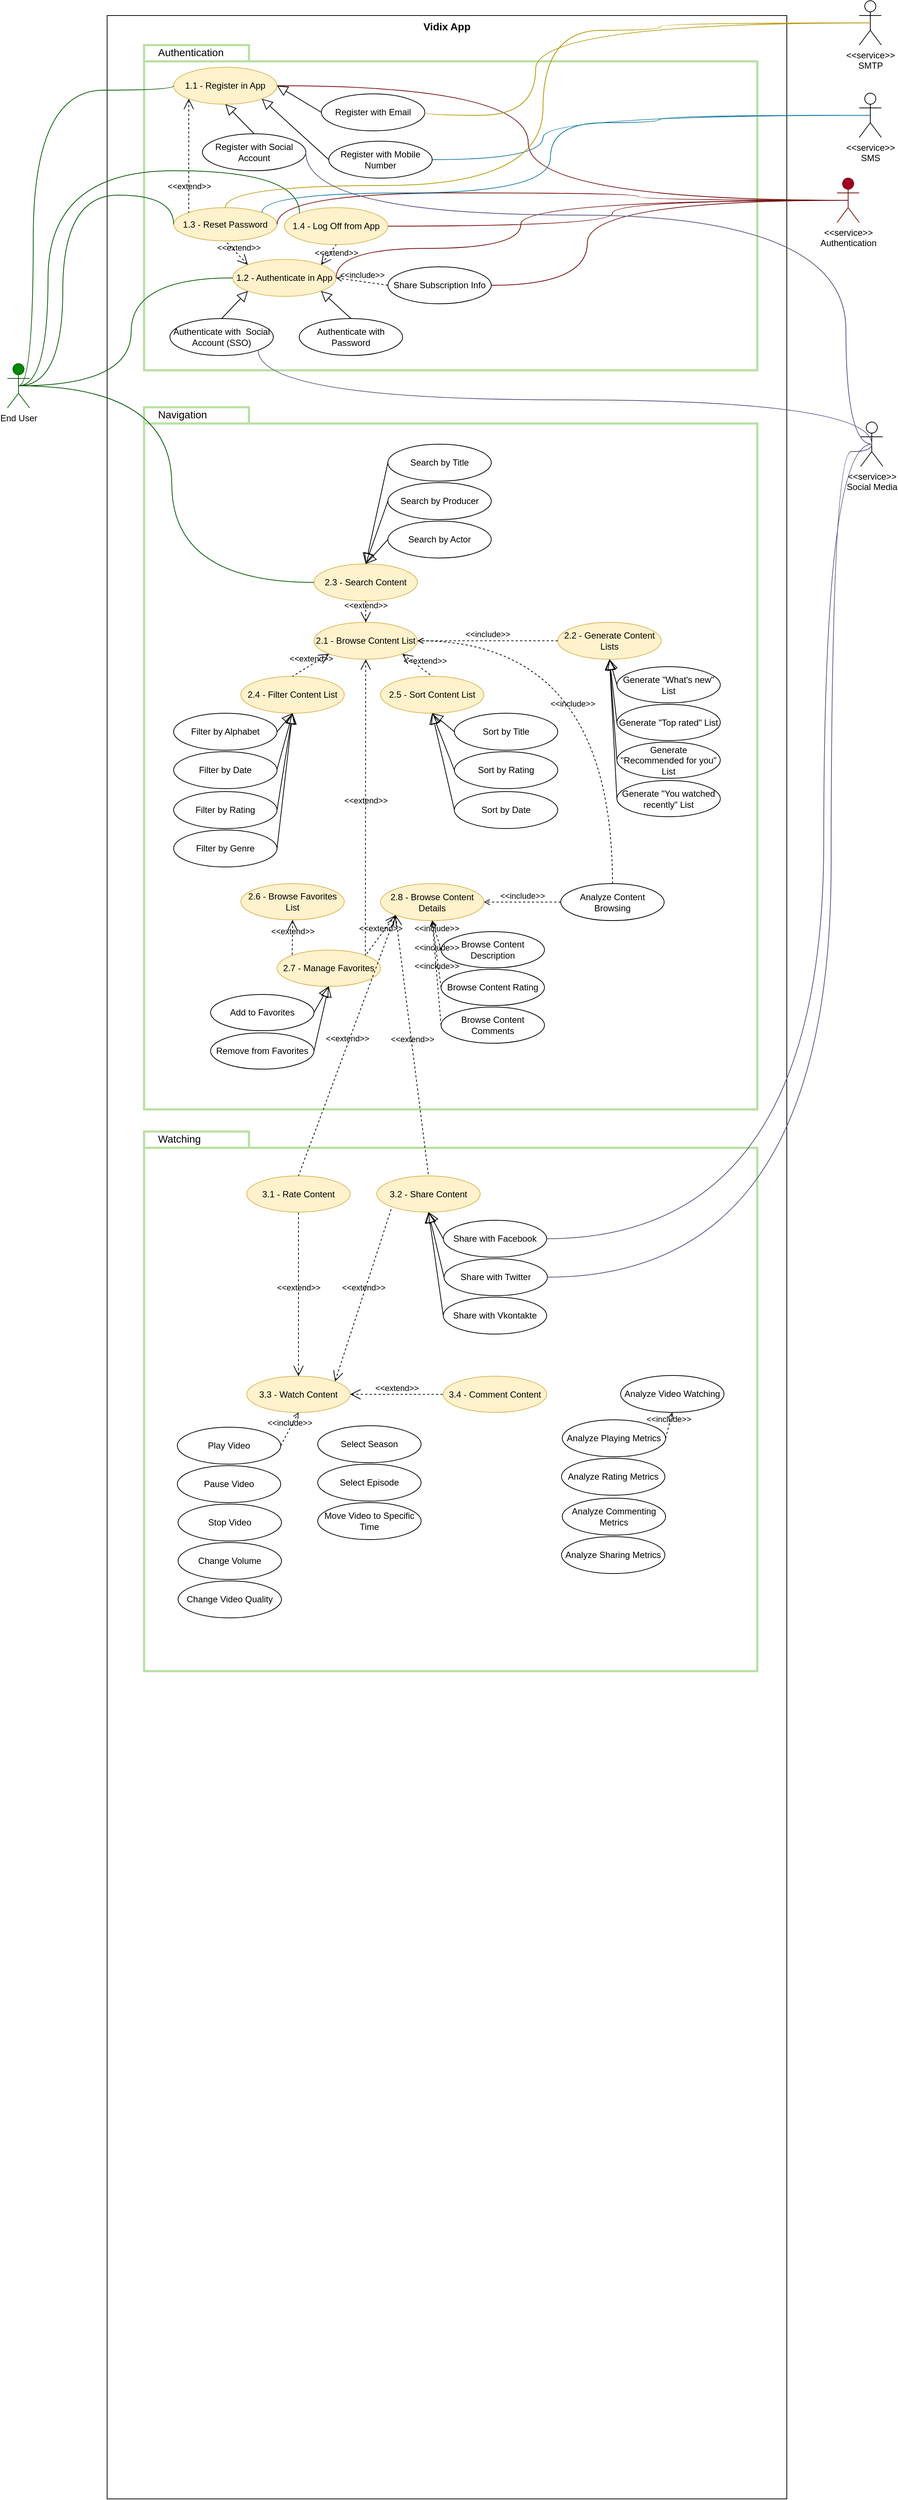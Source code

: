 <mxfile version="12.9.0" type="github">
  <diagram id="hWwkiKWxggNQL9p0ts0W" name="Page-1">
    <mxGraphModel dx="1930" dy="1007" grid="1" gridSize="10" guides="1" tooltips="1" connect="1" arrows="1" fold="1" page="1" pageScale="1" pageWidth="827" pageHeight="1169" math="0" shadow="0">
      <root>
        <mxCell id="0" />
        <mxCell id="1" parent="0" />
        <mxCell id="y-TyGeWh9Q0BCXoDB0KB-29" value="Vidix App" style="shape=rect;html=1;verticalAlign=top;fontStyle=1;whiteSpace=wrap;align=center;fontSize=14;" parent="1" vertex="1">
          <mxGeometry x="160" y="40" width="920" height="3360" as="geometry" />
        </mxCell>
        <mxCell id="y-TyGeWh9Q0BCXoDB0KB-88" value="" style="group" parent="1" vertex="1" connectable="0">
          <mxGeometry x="210" y="80" width="830" height="440" as="geometry" />
        </mxCell>
        <mxCell id="y-TyGeWh9Q0BCXoDB0KB-30" value="" style="shape=folder;fontStyle=1;spacingTop=10;tabWidth=142;tabHeight=22;tabPosition=left;html=1;verticalAlign=top;align=left;strokeColor=#B9E0A5;strokeWidth=3;" parent="y-TyGeWh9Q0BCXoDB0KB-88" vertex="1">
          <mxGeometry width="830" height="440" as="geometry" />
        </mxCell>
        <mxCell id="y-TyGeWh9Q0BCXoDB0KB-86" value="Authentication" style="text;html=1;strokeColor=none;fillColor=none;align=left;verticalAlign=middle;whiteSpace=wrap;rounded=0;fontSize=14;" parent="y-TyGeWh9Q0BCXoDB0KB-88" vertex="1">
          <mxGeometry x="16.6" width="215.8" height="20" as="geometry" />
        </mxCell>
        <mxCell id="y-TyGeWh9Q0BCXoDB0KB-14" value="Authenticate with Password" style="ellipse;whiteSpace=wrap;html=1;" parent="y-TyGeWh9Q0BCXoDB0KB-88" vertex="1">
          <mxGeometry x="210" y="370" width="140" height="50" as="geometry" />
        </mxCell>
        <mxCell id="y-TyGeWh9Q0BCXoDB0KB-1" value="&lt;font color=&quot;#000000&quot;&gt;End User&lt;/font&gt;" style="shape=umlActor;html=1;verticalLabelPosition=bottom;verticalAlign=top;align=center;strokeColor=#005700;fillColor=#008a00;fontColor=#ffffff;" parent="1" vertex="1">
          <mxGeometry x="25" y="511" width="30" height="60" as="geometry" />
        </mxCell>
        <mxCell id="y-TyGeWh9Q0BCXoDB0KB-6" value="1.2 - Authenticate in App" style="ellipse;whiteSpace=wrap;html=1;fillColor=#fff2cc;strokeColor=#d6b656;" parent="1" vertex="1">
          <mxGeometry x="330" y="370" width="140" height="50" as="geometry" />
        </mxCell>
        <mxCell id="y-TyGeWh9Q0BCXoDB0KB-11" value="1.1 - Register in App" style="ellipse;whiteSpace=wrap;html=1;fillColor=#fff2cc;strokeColor=#d6b656;" parent="1" vertex="1">
          <mxGeometry x="250" y="110" width="140" height="50" as="geometry" />
        </mxCell>
        <mxCell id="y-TyGeWh9Q0BCXoDB0KB-12" value="1.3 - Reset Password" style="ellipse;whiteSpace=wrap;html=1;fillColor=#fff2cc;strokeColor=#d6b656;" parent="1" vertex="1">
          <mxGeometry x="250" y="300" width="140" height="45" as="geometry" />
        </mxCell>
        <mxCell id="y-TyGeWh9Q0BCXoDB0KB-13" value="&amp;lt;&amp;lt;extend&amp;gt;&amp;gt;" style="edgeStyle=none;html=1;startArrow=open;endArrow=none;startSize=12;verticalAlign=bottom;dashed=1;labelBackgroundColor=none;exitX=0;exitY=0;exitDx=0;exitDy=0;entryX=0.5;entryY=1;entryDx=0;entryDy=0;" parent="1" source="y-TyGeWh9Q0BCXoDB0KB-6" target="y-TyGeWh9Q0BCXoDB0KB-12" edge="1">
          <mxGeometry x="-0.153" y="-1" width="160" relative="1" as="geometry">
            <mxPoint x="415" y="216" as="sourcePoint" />
            <mxPoint x="575" y="216" as="targetPoint" />
            <mxPoint as="offset" />
          </mxGeometry>
        </mxCell>
        <mxCell id="y-TyGeWh9Q0BCXoDB0KB-15" value="Authenticate with&amp;nbsp; Social Account (SSO)" style="ellipse;whiteSpace=wrap;html=1;" parent="1" vertex="1">
          <mxGeometry x="245" y="450" width="140" height="50" as="geometry" />
        </mxCell>
        <mxCell id="y-TyGeWh9Q0BCXoDB0KB-17" value="" style="edgeStyle=none;html=1;endArrow=block;endFill=0;endSize=12;verticalAlign=bottom;exitX=0.5;exitY=0;exitDx=0;exitDy=0;entryX=1;entryY=1;entryDx=0;entryDy=0;" parent="1" source="y-TyGeWh9Q0BCXoDB0KB-14" target="y-TyGeWh9Q0BCXoDB0KB-6" edge="1">
          <mxGeometry width="160" relative="1" as="geometry">
            <mxPoint x="345" y="356" as="sourcePoint" />
            <mxPoint x="505" y="356" as="targetPoint" />
          </mxGeometry>
        </mxCell>
        <mxCell id="y-TyGeWh9Q0BCXoDB0KB-18" value="" style="edgeStyle=none;html=1;endArrow=block;endFill=0;endSize=12;verticalAlign=bottom;entryX=0;entryY=1;entryDx=0;entryDy=0;exitX=0.5;exitY=0;exitDx=0;exitDy=0;" parent="1" source="y-TyGeWh9Q0BCXoDB0KB-15" target="y-TyGeWh9Q0BCXoDB0KB-6" edge="1">
          <mxGeometry width="160" relative="1" as="geometry">
            <mxPoint x="105" y="466" as="sourcePoint" />
            <mxPoint x="265" y="466" as="targetPoint" />
          </mxGeometry>
        </mxCell>
        <mxCell id="y-TyGeWh9Q0BCXoDB0KB-19" value="" style="edgeStyle=orthogonalEdgeStyle;html=1;endArrow=none;verticalAlign=bottom;exitX=0.5;exitY=0.5;exitDx=0;exitDy=0;exitPerimeter=0;entryX=0;entryY=0.5;entryDx=0;entryDy=0;curved=1;fillColor=#008a00;strokeColor=#005700;" parent="1" source="y-TyGeWh9Q0BCXoDB0KB-1" target="y-TyGeWh9Q0BCXoDB0KB-11" edge="1">
          <mxGeometry width="160" relative="1" as="geometry">
            <mxPoint x="95" y="176" as="sourcePoint" />
            <mxPoint x="255" y="176" as="targetPoint" />
            <Array as="points">
              <mxPoint x="60" y="541" />
              <mxPoint x="60" y="141" />
            </Array>
          </mxGeometry>
        </mxCell>
        <mxCell id="y-TyGeWh9Q0BCXoDB0KB-20" value="" style="edgeStyle=orthogonalEdgeStyle;html=1;endArrow=none;verticalAlign=bottom;exitX=0.5;exitY=0.5;exitDx=0;exitDy=0;exitPerimeter=0;entryX=0;entryY=0.5;entryDx=0;entryDy=0;curved=1;fillColor=#008a00;strokeColor=#005700;" parent="1" source="y-TyGeWh9Q0BCXoDB0KB-1" target="y-TyGeWh9Q0BCXoDB0KB-12" edge="1">
          <mxGeometry width="160" relative="1" as="geometry">
            <mxPoint x="155" y="316" as="sourcePoint" />
            <mxPoint x="270" y="211" as="targetPoint" />
            <Array as="points">
              <mxPoint x="100" y="541" />
              <mxPoint x="100" y="283" />
            </Array>
          </mxGeometry>
        </mxCell>
        <mxCell id="y-TyGeWh9Q0BCXoDB0KB-21" value="" style="edgeStyle=orthogonalEdgeStyle;html=1;endArrow=none;verticalAlign=bottom;entryX=0;entryY=0.5;entryDx=0;entryDy=0;exitX=0.5;exitY=0.5;exitDx=0;exitDy=0;exitPerimeter=0;curved=1;fillColor=#008a00;strokeColor=#005700;" parent="1" source="y-TyGeWh9Q0BCXoDB0KB-1" target="y-TyGeWh9Q0BCXoDB0KB-6" edge="1">
          <mxGeometry width="160" relative="1" as="geometry">
            <mxPoint x="35" y="156" as="sourcePoint" />
            <mxPoint x="195" y="156" as="targetPoint" />
          </mxGeometry>
        </mxCell>
        <mxCell id="y-TyGeWh9Q0BCXoDB0KB-26" value="1.4 - Log Off from App" style="ellipse;whiteSpace=wrap;html=1;fillColor=#fff2cc;strokeColor=#d6b656;" parent="1" vertex="1">
          <mxGeometry x="400" y="300" width="140" height="50" as="geometry" />
        </mxCell>
        <mxCell id="y-TyGeWh9Q0BCXoDB0KB-31" value="&lt;font color=&quot;#000000&quot;&gt;&amp;lt;&amp;lt;service&amp;gt;&amp;gt;&lt;br&gt;Authentication&lt;/font&gt;" style="shape=umlActor;html=1;verticalLabelPosition=bottom;verticalAlign=top;align=center;fillColor=#a20025;strokeColor=#6F0000;fontColor=#ffffff;" parent="1" vertex="1">
          <mxGeometry x="1148" y="260" width="30" height="60" as="geometry" />
        </mxCell>
        <mxCell id="y-TyGeWh9Q0BCXoDB0KB-32" value="" style="edgeStyle=orthogonalEdgeStyle;html=1;endArrow=none;verticalAlign=bottom;entryX=0.5;entryY=0.5;entryDx=0;entryDy=0;entryPerimeter=0;exitX=1;exitY=0.5;exitDx=0;exitDy=0;curved=1;fillColor=#a20025;strokeColor=#6F0000;" parent="1" source="y-TyGeWh9Q0BCXoDB0KB-11" target="y-TyGeWh9Q0BCXoDB0KB-31" edge="1">
          <mxGeometry width="160" relative="1" as="geometry">
            <mxPoint x="580" y="150" as="sourcePoint" />
            <mxPoint x="740" y="150" as="targetPoint" />
            <Array as="points">
              <mxPoint x="730" y="135" />
              <mxPoint x="730" y="290" />
            </Array>
          </mxGeometry>
        </mxCell>
        <mxCell id="y-TyGeWh9Q0BCXoDB0KB-33" value="" style="edgeStyle=orthogonalEdgeStyle;html=1;endArrow=none;verticalAlign=bottom;entryX=0.5;entryY=0.5;entryDx=0;entryDy=0;entryPerimeter=0;exitX=1;exitY=0.5;exitDx=0;exitDy=0;curved=1;fillColor=#a20025;strokeColor=#6F0000;" parent="1" source="y-TyGeWh9Q0BCXoDB0KB-12" target="y-TyGeWh9Q0BCXoDB0KB-31" edge="1">
          <mxGeometry width="160" relative="1" as="geometry">
            <mxPoint x="630" y="150" as="sourcePoint" />
            <mxPoint x="790" y="150" as="targetPoint" />
            <Array as="points">
              <mxPoint x="390" y="280" />
              <mxPoint x="879" y="280" />
            </Array>
          </mxGeometry>
        </mxCell>
        <mxCell id="y-TyGeWh9Q0BCXoDB0KB-35" value="" style="edgeStyle=orthogonalEdgeStyle;html=1;endArrow=none;verticalAlign=bottom;entryX=0.5;entryY=0.5;entryDx=0;entryDy=0;entryPerimeter=0;exitX=1;exitY=0.5;exitDx=0;exitDy=0;curved=1;fillColor=#a20025;strokeColor=#6F0000;" parent="1" source="y-TyGeWh9Q0BCXoDB0KB-6" target="y-TyGeWh9Q0BCXoDB0KB-31" edge="1">
          <mxGeometry width="160" relative="1" as="geometry">
            <mxPoint x="640" y="420" as="sourcePoint" />
            <mxPoint x="800" y="420" as="targetPoint" />
            <Array as="points">
              <mxPoint x="720" y="355" />
              <mxPoint x="720" y="290" />
            </Array>
          </mxGeometry>
        </mxCell>
        <mxCell id="y-TyGeWh9Q0BCXoDB0KB-56" value="&amp;lt;&amp;lt;extend&amp;gt;&amp;gt;" style="edgeStyle=none;html=1;startArrow=open;endArrow=none;startSize=12;verticalAlign=bottom;dashed=1;labelBackgroundColor=none;fontSize=11;entryX=0.5;entryY=1;entryDx=0;entryDy=0;exitX=1;exitY=0;exitDx=0;exitDy=0;" parent="1" source="y-TyGeWh9Q0BCXoDB0KB-6" target="y-TyGeWh9Q0BCXoDB0KB-26" edge="1">
          <mxGeometry x="0.061" y="-12" width="160" relative="1" as="geometry">
            <mxPoint x="710" y="434.41" as="sourcePoint" />
            <mxPoint x="870" y="434.41" as="targetPoint" />
            <mxPoint as="offset" />
          </mxGeometry>
        </mxCell>
        <mxCell id="y-TyGeWh9Q0BCXoDB0KB-57" value="Register with Email" style="ellipse;whiteSpace=wrap;html=1;" parent="1" vertex="1">
          <mxGeometry x="450" y="146" width="140" height="50" as="geometry" />
        </mxCell>
        <mxCell id="y-TyGeWh9Q0BCXoDB0KB-58" value="Register with Mobile Number" style="ellipse;whiteSpace=wrap;html=1;" parent="1" vertex="1">
          <mxGeometry x="460" y="210" width="140" height="50" as="geometry" />
        </mxCell>
        <mxCell id="y-TyGeWh9Q0BCXoDB0KB-59" value="&amp;lt;&amp;lt;extend&amp;gt;&amp;gt;" style="edgeStyle=none;html=1;startArrow=open;endArrow=none;startSize=12;verticalAlign=bottom;dashed=1;labelBackgroundColor=none;fontSize=11;entryX=0;entryY=0;entryDx=0;entryDy=0;exitX=0;exitY=1;exitDx=0;exitDy=0;" parent="1" source="y-TyGeWh9Q0BCXoDB0KB-11" target="y-TyGeWh9Q0BCXoDB0KB-12" edge="1">
          <mxGeometry x="0.655" width="160" relative="1" as="geometry">
            <mxPoint x="490" y="250" as="sourcePoint" />
            <mxPoint x="650" y="250" as="targetPoint" />
            <mxPoint as="offset" />
          </mxGeometry>
        </mxCell>
        <mxCell id="y-TyGeWh9Q0BCXoDB0KB-61" value="" style="edgeStyle=none;html=1;endArrow=block;endFill=0;endSize=12;verticalAlign=bottom;fontSize=11;entryX=1;entryY=0.5;entryDx=0;entryDy=0;exitX=0;exitY=0.5;exitDx=0;exitDy=0;" parent="1" source="y-TyGeWh9Q0BCXoDB0KB-57" target="y-TyGeWh9Q0BCXoDB0KB-11" edge="1">
          <mxGeometry width="160" relative="1" as="geometry">
            <mxPoint x="660" y="-20" as="sourcePoint" />
            <mxPoint x="408.581" y="207.352" as="targetPoint" />
          </mxGeometry>
        </mxCell>
        <mxCell id="y-TyGeWh9Q0BCXoDB0KB-62" value="" style="edgeStyle=none;html=1;endArrow=block;endFill=0;endSize=12;verticalAlign=bottom;fontSize=11;exitX=0;exitY=0.5;exitDx=0;exitDy=0;entryX=1;entryY=1;entryDx=0;entryDy=0;" parent="1" source="y-TyGeWh9Q0BCXoDB0KB-58" target="y-TyGeWh9Q0BCXoDB0KB-11" edge="1">
          <mxGeometry width="160" relative="1" as="geometry">
            <mxPoint x="760" y="90" as="sourcePoint" />
            <mxPoint x="370" y="150" as="targetPoint" />
          </mxGeometry>
        </mxCell>
        <mxCell id="y-TyGeWh9Q0BCXoDB0KB-63" value="Register with Social Account" style="ellipse;whiteSpace=wrap;html=1;" parent="1" vertex="1">
          <mxGeometry x="289" y="200" width="140" height="50" as="geometry" />
        </mxCell>
        <mxCell id="y-TyGeWh9Q0BCXoDB0KB-64" value="&amp;lt;&amp;lt;service&amp;gt;&amp;gt;&lt;br&gt;SMTP" style="shape=umlActor;html=1;verticalLabelPosition=bottom;verticalAlign=top;align=center;" parent="1" vertex="1">
          <mxGeometry x="1178" y="20" width="30" height="60" as="geometry" />
        </mxCell>
        <mxCell id="y-TyGeWh9Q0BCXoDB0KB-65" value="&amp;lt;&amp;lt;service&amp;gt;&amp;gt;&lt;br&gt;SMS" style="shape=umlActor;html=1;verticalLabelPosition=bottom;verticalAlign=top;align=center;" parent="1" vertex="1">
          <mxGeometry x="1178" y="145" width="30" height="60" as="geometry" />
        </mxCell>
        <mxCell id="y-TyGeWh9Q0BCXoDB0KB-70" value="" style="edgeStyle=none;html=1;endArrow=block;endFill=0;endSize=12;verticalAlign=bottom;fontSize=11;exitX=0.5;exitY=0;exitDx=0;exitDy=0;entryX=0.5;entryY=1;entryDx=0;entryDy=0;" parent="1" source="y-TyGeWh9Q0BCXoDB0KB-63" target="y-TyGeWh9Q0BCXoDB0KB-11" edge="1">
          <mxGeometry width="160" relative="1" as="geometry">
            <mxPoint x="250" y="-20" as="sourcePoint" />
            <mxPoint x="410" y="-20" as="targetPoint" />
          </mxGeometry>
        </mxCell>
        <mxCell id="y-TyGeWh9Q0BCXoDB0KB-71" value="" style="edgeStyle=orthogonalEdgeStyle;html=1;endArrow=none;verticalAlign=bottom;fontSize=11;entryX=0.5;entryY=0.5;entryDx=0;entryDy=0;entryPerimeter=0;exitX=1;exitY=0.5;exitDx=0;exitDy=0;curved=1;fillColor=#e3c800;strokeColor=#B09500;" parent="1" source="y-TyGeWh9Q0BCXoDB0KB-57" target="y-TyGeWh9Q0BCXoDB0KB-64" edge="1">
          <mxGeometry width="160" relative="1" as="geometry">
            <mxPoint x="490" y="250" as="sourcePoint" />
            <mxPoint x="650" y="250" as="targetPoint" />
            <Array as="points">
              <mxPoint x="740" y="175" />
              <mxPoint x="740" y="50" />
            </Array>
          </mxGeometry>
        </mxCell>
        <mxCell id="y-TyGeWh9Q0BCXoDB0KB-72" value="" style="edgeStyle=orthogonalEdgeStyle;html=1;endArrow=none;verticalAlign=bottom;fontSize=11;entryX=0.5;entryY=0.5;entryDx=0;entryDy=0;entryPerimeter=0;exitX=1;exitY=0.5;exitDx=0;exitDy=0;curved=1;fillColor=#b1ddf0;strokeColor=#10739e;" parent="1" source="y-TyGeWh9Q0BCXoDB0KB-58" target="y-TyGeWh9Q0BCXoDB0KB-65" edge="1">
          <mxGeometry width="160" relative="1" as="geometry">
            <mxPoint x="590" y="-60" as="sourcePoint" />
            <mxPoint x="750" y="-60" as="targetPoint" />
            <Array as="points">
              <mxPoint x="750" y="235" />
              <mxPoint x="750" y="175" />
            </Array>
          </mxGeometry>
        </mxCell>
        <mxCell id="y-TyGeWh9Q0BCXoDB0KB-73" value="Share Subscription Info" style="ellipse;whiteSpace=wrap;html=1;" parent="1" vertex="1">
          <mxGeometry x="540" y="380" width="140" height="50" as="geometry" />
        </mxCell>
        <mxCell id="y-TyGeWh9Q0BCXoDB0KB-74" value="" style="edgeStyle=orthogonalEdgeStyle;html=1;endArrow=none;verticalAlign=bottom;fontSize=11;entryX=0.5;entryY=0.5;entryDx=0;entryDy=0;entryPerimeter=0;exitX=1;exitY=0.5;exitDx=0;exitDy=0;curved=1;fillColor=#a20025;strokeColor=#6F0000;" parent="1" source="y-TyGeWh9Q0BCXoDB0KB-73" target="y-TyGeWh9Q0BCXoDB0KB-31" edge="1">
          <mxGeometry width="160" relative="1" as="geometry">
            <mxPoint x="780" y="410" as="sourcePoint" />
            <mxPoint x="940" y="410" as="targetPoint" />
            <Array as="points">
              <mxPoint x="810" y="405" />
              <mxPoint x="810" y="290" />
            </Array>
          </mxGeometry>
        </mxCell>
        <mxCell id="y-TyGeWh9Q0BCXoDB0KB-75" value="&amp;lt;&amp;lt;include&amp;gt;&amp;gt;" style="edgeStyle=none;html=1;endArrow=open;verticalAlign=bottom;dashed=1;labelBackgroundColor=none;fontSize=11;exitX=0;exitY=0.5;exitDx=0;exitDy=0;entryX=1;entryY=0.5;entryDx=0;entryDy=0;" parent="1" source="y-TyGeWh9Q0BCXoDB0KB-73" target="y-TyGeWh9Q0BCXoDB0KB-6" edge="1">
          <mxGeometry width="160" relative="1" as="geometry">
            <mxPoint x="870" y="470" as="sourcePoint" />
            <mxPoint x="1030" y="470" as="targetPoint" />
          </mxGeometry>
        </mxCell>
        <mxCell id="y-TyGeWh9Q0BCXoDB0KB-76" value="" style="edgeStyle=orthogonalEdgeStyle;html=1;endArrow=none;verticalAlign=bottom;fontSize=11;entryX=0.5;entryY=0.5;entryDx=0;entryDy=0;entryPerimeter=0;exitX=1;exitY=0.5;exitDx=0;exitDy=0;curved=1;fillColor=#a20025;strokeColor=#6F0000;" parent="1" source="y-TyGeWh9Q0BCXoDB0KB-26" target="y-TyGeWh9Q0BCXoDB0KB-31" edge="1">
          <mxGeometry width="160" relative="1" as="geometry">
            <mxPoint x="840" y="460" as="sourcePoint" />
            <mxPoint x="1000" y="460" as="targetPoint" />
          </mxGeometry>
        </mxCell>
        <mxCell id="y-TyGeWh9Q0BCXoDB0KB-77" value="" style="edgeStyle=orthogonalEdgeStyle;html=1;endArrow=none;verticalAlign=bottom;fontSize=11;entryX=0;entryY=0;entryDx=0;entryDy=0;exitX=0.5;exitY=0.5;exitDx=0;exitDy=0;exitPerimeter=0;curved=1;fillColor=#008a00;strokeColor=#005700;" parent="1" source="y-TyGeWh9Q0BCXoDB0KB-1" target="y-TyGeWh9Q0BCXoDB0KB-26" edge="1">
          <mxGeometry width="160" relative="1" as="geometry">
            <mxPoint y="-60" as="sourcePoint" />
            <mxPoint x="160" y="-60" as="targetPoint" />
            <Array as="points">
              <mxPoint x="80" y="541" />
              <mxPoint x="80" y="250" />
              <mxPoint x="420" y="250" />
            </Array>
          </mxGeometry>
        </mxCell>
        <mxCell id="y-TyGeWh9Q0BCXoDB0KB-78" value="" style="edgeStyle=orthogonalEdgeStyle;html=1;endArrow=none;verticalAlign=bottom;fontSize=11;entryX=0.5;entryY=0.5;entryDx=0;entryDy=0;entryPerimeter=0;exitX=0.5;exitY=0;exitDx=0;exitDy=0;curved=1;fillColor=#e3c800;strokeColor=#B09500;" parent="1" source="y-TyGeWh9Q0BCXoDB0KB-12" target="y-TyGeWh9Q0BCXoDB0KB-64" edge="1">
          <mxGeometry width="160" relative="1" as="geometry">
            <mxPoint x="600" y="185" as="sourcePoint" />
            <mxPoint x="919" y="60" as="targetPoint" />
            <Array as="points">
              <mxPoint x="320" y="270" />
              <mxPoint x="750" y="270" />
              <mxPoint x="750" y="60" />
              <mxPoint x="909" y="60" />
            </Array>
          </mxGeometry>
        </mxCell>
        <mxCell id="y-TyGeWh9Q0BCXoDB0KB-79" value="" style="edgeStyle=orthogonalEdgeStyle;html=1;endArrow=none;verticalAlign=bottom;fontSize=11;entryX=0.5;entryY=0.5;entryDx=0;entryDy=0;entryPerimeter=0;exitX=1;exitY=0;exitDx=0;exitDy=0;curved=1;fillColor=#b1ddf0;strokeColor=#10739e;" parent="1" source="y-TyGeWh9Q0BCXoDB0KB-12" target="y-TyGeWh9Q0BCXoDB0KB-65" edge="1">
          <mxGeometry width="160" relative="1" as="geometry">
            <mxPoint x="610" y="245" as="sourcePoint" />
            <mxPoint x="919" y="185" as="targetPoint" />
            <Array as="points">
              <mxPoint x="370" y="280" />
              <mxPoint x="760" y="280" />
              <mxPoint x="760" y="185" />
              <mxPoint x="909" y="185" />
            </Array>
          </mxGeometry>
        </mxCell>
        <mxCell id="y-TyGeWh9Q0BCXoDB0KB-80" value="&amp;lt;&amp;lt;service&amp;gt;&amp;gt;&lt;br&gt;Social Media" style="shape=umlActor;html=1;verticalLabelPosition=bottom;verticalAlign=top;align=center;" parent="1" vertex="1">
          <mxGeometry x="1180" y="590" width="30" height="60" as="geometry" />
        </mxCell>
        <mxCell id="y-TyGeWh9Q0BCXoDB0KB-81" value="" style="edgeStyle=orthogonalEdgeStyle;html=1;endArrow=none;verticalAlign=bottom;fontSize=11;entryX=0.5;entryY=0.5;entryDx=0;entryDy=0;entryPerimeter=0;exitX=1;exitY=0.5;exitDx=0;exitDy=0;curved=1;fillColor=#d0cee2;strokeColor=#56517e;" parent="1" source="y-TyGeWh9Q0BCXoDB0KB-63" target="y-TyGeWh9Q0BCXoDB0KB-80" edge="1">
          <mxGeometry width="160" relative="1" as="geometry">
            <mxPoint x="490" y="240" as="sourcePoint" />
            <mxPoint x="650" y="240" as="targetPoint" />
            <Array as="points">
              <mxPoint x="429" y="310" />
              <mxPoint x="1160" y="310" />
              <mxPoint x="1160" y="620" />
            </Array>
          </mxGeometry>
        </mxCell>
        <mxCell id="y-TyGeWh9Q0BCXoDB0KB-85" value="" style="edgeStyle=orthogonalEdgeStyle;html=1;endArrow=none;verticalAlign=bottom;fontSize=11;entryX=0.5;entryY=0.5;entryDx=0;entryDy=0;entryPerimeter=0;exitX=1;exitY=1;exitDx=0;exitDy=0;curved=1;fillColor=#d0cee2;strokeColor=#56517e;" parent="1" source="y-TyGeWh9Q0BCXoDB0KB-15" target="y-TyGeWh9Q0BCXoDB0KB-80" edge="1">
          <mxGeometry width="160" relative="1" as="geometry">
            <mxPoint x="439.0" y="235" as="sourcePoint" />
            <mxPoint x="1045" y="130" as="targetPoint" />
            <Array as="points">
              <mxPoint x="365" y="560" />
              <mxPoint x="1195" y="560" />
            </Array>
          </mxGeometry>
        </mxCell>
        <mxCell id="y-TyGeWh9Q0BCXoDB0KB-160" value="" style="group" parent="1" vertex="1" connectable="0">
          <mxGeometry x="210" y="570" width="830" height="950" as="geometry" />
        </mxCell>
        <mxCell id="y-TyGeWh9Q0BCXoDB0KB-161" value="" style="shape=folder;fontStyle=1;spacingTop=10;tabWidth=142;tabHeight=22;tabPosition=left;html=1;verticalAlign=top;align=left;strokeColor=#B9E0A5;strokeWidth=3;" parent="y-TyGeWh9Q0BCXoDB0KB-160" vertex="1">
          <mxGeometry width="830" height="950.0" as="geometry" />
        </mxCell>
        <mxCell id="y-TyGeWh9Q0BCXoDB0KB-162" value="Navigation" style="text;html=1;strokeColor=none;fillColor=none;align=left;verticalAlign=middle;whiteSpace=wrap;rounded=0;fontSize=14;" parent="y-TyGeWh9Q0BCXoDB0KB-160" vertex="1">
          <mxGeometry x="16.6" width="123.4" height="20" as="geometry" />
        </mxCell>
        <mxCell id="y-TyGeWh9Q0BCXoDB0KB-9" value="2.7 - Manage Favorites" style="ellipse;whiteSpace=wrap;html=1;fillColor=#fff2cc;strokeColor=#d6b656;" parent="y-TyGeWh9Q0BCXoDB0KB-160" vertex="1">
          <mxGeometry x="180" y="734.55" width="140" height="49" as="geometry" />
        </mxCell>
        <mxCell id="y-TyGeWh9Q0BCXoDB0KB-104" value="Analyze Content Browsing" style="ellipse;whiteSpace=wrap;html=1;fillColor=#ffffff;strokeColor=#000000;" parent="y-TyGeWh9Q0BCXoDB0KB-160" vertex="1">
          <mxGeometry x="564" y="644.55" width="140" height="50" as="geometry" />
        </mxCell>
        <mxCell id="y-TyGeWh9Q0BCXoDB0KB-123" value="2.8 - Browse Content Details" style="ellipse;whiteSpace=wrap;html=1;fillColor=#fff2cc;strokeColor=#d6b656;" parent="y-TyGeWh9Q0BCXoDB0KB-160" vertex="1">
          <mxGeometry x="320" y="644.55" width="140" height="50" as="geometry" />
        </mxCell>
        <mxCell id="y-TyGeWh9Q0BCXoDB0KB-124" value="2.6 - Browse Favorites List" style="ellipse;whiteSpace=wrap;html=1;fillColor=#fff2cc;strokeColor=#d6b656;" parent="y-TyGeWh9Q0BCXoDB0KB-160" vertex="1">
          <mxGeometry x="131" y="644.55" width="140" height="49" as="geometry" />
        </mxCell>
        <mxCell id="y-TyGeWh9Q0BCXoDB0KB-125" value="Add to Favorites" style="ellipse;whiteSpace=wrap;html=1;" parent="y-TyGeWh9Q0BCXoDB0KB-160" vertex="1">
          <mxGeometry x="90" y="794.55" width="140" height="49" as="geometry" />
        </mxCell>
        <mxCell id="y-TyGeWh9Q0BCXoDB0KB-126" value="Remove from Favorites" style="ellipse;whiteSpace=wrap;html=1;" parent="y-TyGeWh9Q0BCXoDB0KB-160" vertex="1">
          <mxGeometry x="90" y="846.55" width="140" height="49" as="geometry" />
        </mxCell>
        <mxCell id="y-TyGeWh9Q0BCXoDB0KB-127" value="Browse Content Description" style="ellipse;whiteSpace=wrap;html=1;" parent="y-TyGeWh9Q0BCXoDB0KB-160" vertex="1">
          <mxGeometry x="402" y="709.55" width="140" height="49" as="geometry" />
        </mxCell>
        <mxCell id="y-TyGeWh9Q0BCXoDB0KB-128" value="Browse Content Rating" style="ellipse;whiteSpace=wrap;html=1;" parent="y-TyGeWh9Q0BCXoDB0KB-160" vertex="1">
          <mxGeometry x="402" y="760.55" width="140" height="49" as="geometry" />
        </mxCell>
        <mxCell id="y-TyGeWh9Q0BCXoDB0KB-129" value="Browse Content Comments" style="ellipse;whiteSpace=wrap;html=1;" parent="y-TyGeWh9Q0BCXoDB0KB-160" vertex="1">
          <mxGeometry x="402" y="811.55" width="140" height="49" as="geometry" />
        </mxCell>
        <mxCell id="y-TyGeWh9Q0BCXoDB0KB-169" value="&amp;lt;&amp;lt;include&amp;gt;&amp;gt;" style="edgeStyle=none;html=1;endArrow=open;verticalAlign=bottom;dashed=1;labelBackgroundColor=none;fontSize=11;entryX=0.5;entryY=1;entryDx=0;entryDy=0;exitX=0;exitY=0.5;exitDx=0;exitDy=0;" parent="y-TyGeWh9Q0BCXoDB0KB-160" source="y-TyGeWh9Q0BCXoDB0KB-127" target="y-TyGeWh9Q0BCXoDB0KB-123" edge="1">
          <mxGeometry width="160" relative="1" as="geometry">
            <mxPoint x="-38" y="660.55" as="sourcePoint" />
            <mxPoint x="122" y="660.55" as="targetPoint" />
          </mxGeometry>
        </mxCell>
        <mxCell id="y-TyGeWh9Q0BCXoDB0KB-170" value="&amp;lt;&amp;lt;include&amp;gt;&amp;gt;" style="edgeStyle=none;html=1;endArrow=open;verticalAlign=bottom;dashed=1;labelBackgroundColor=none;fontSize=11;entryX=0.5;entryY=1;entryDx=0;entryDy=0;exitX=0;exitY=0.5;exitDx=0;exitDy=0;" parent="y-TyGeWh9Q0BCXoDB0KB-160" source="y-TyGeWh9Q0BCXoDB0KB-128" target="y-TyGeWh9Q0BCXoDB0KB-123" edge="1">
          <mxGeometry width="160" relative="1" as="geometry">
            <mxPoint x="-38" y="660.55" as="sourcePoint" />
            <mxPoint x="122" y="660.55" as="targetPoint" />
          </mxGeometry>
        </mxCell>
        <mxCell id="y-TyGeWh9Q0BCXoDB0KB-171" value="&amp;lt;&amp;lt;include&amp;gt;&amp;gt;" style="edgeStyle=none;html=1;endArrow=open;verticalAlign=bottom;dashed=1;labelBackgroundColor=none;fontSize=11;entryX=0.5;entryY=1;entryDx=0;entryDy=0;exitX=0;exitY=0.5;exitDx=0;exitDy=0;" parent="y-TyGeWh9Q0BCXoDB0KB-160" source="y-TyGeWh9Q0BCXoDB0KB-129" target="y-TyGeWh9Q0BCXoDB0KB-123" edge="1">
          <mxGeometry width="160" relative="1" as="geometry">
            <mxPoint x="-38" y="660.55" as="sourcePoint" />
            <mxPoint x="122" y="660.55" as="targetPoint" />
          </mxGeometry>
        </mxCell>
        <mxCell id="y-TyGeWh9Q0BCXoDB0KB-93" value="Search by Actor" style="ellipse;whiteSpace=wrap;html=1;" parent="y-TyGeWh9Q0BCXoDB0KB-160" vertex="1">
          <mxGeometry x="330" y="154" width="140" height="50" as="geometry" />
        </mxCell>
        <mxCell id="y-TyGeWh9Q0BCXoDB0KB-43" value="Search by Producer" style="ellipse;whiteSpace=wrap;html=1;" parent="y-TyGeWh9Q0BCXoDB0KB-160" vertex="1">
          <mxGeometry x="330" y="102" width="140" height="50" as="geometry" />
        </mxCell>
        <mxCell id="y-TyGeWh9Q0BCXoDB0KB-44" value="Filter by Date" style="ellipse;whiteSpace=wrap;html=1;" parent="y-TyGeWh9Q0BCXoDB0KB-160" vertex="1">
          <mxGeometry x="40" y="466" width="140" height="50" as="geometry" />
        </mxCell>
        <mxCell id="y-TyGeWh9Q0BCXoDB0KB-45" value="Search by Title" style="ellipse;whiteSpace=wrap;html=1;" parent="y-TyGeWh9Q0BCXoDB0KB-160" vertex="1">
          <mxGeometry x="330" y="50" width="140" height="50" as="geometry" />
        </mxCell>
        <mxCell id="y-TyGeWh9Q0BCXoDB0KB-7" value="2.3 - Search Content" style="ellipse;whiteSpace=wrap;html=1;fillColor=#fff2cc;strokeColor=#d6b656;" parent="y-TyGeWh9Q0BCXoDB0KB-160" vertex="1">
          <mxGeometry x="230" y="212" width="140" height="50" as="geometry" />
        </mxCell>
        <mxCell id="y-TyGeWh9Q0BCXoDB0KB-94" value="2.5 - Sort Content List" style="ellipse;whiteSpace=wrap;html=1;fillColor=#fff2cc;strokeColor=#d6b656;" parent="y-TyGeWh9Q0BCXoDB0KB-160" vertex="1">
          <mxGeometry x="320" y="364" width="140" height="50" as="geometry" />
        </mxCell>
        <mxCell id="y-TyGeWh9Q0BCXoDB0KB-41" value="Sort by Date" style="ellipse;whiteSpace=wrap;html=1;" parent="y-TyGeWh9Q0BCXoDB0KB-160" vertex="1">
          <mxGeometry x="420" y="520" width="140" height="50" as="geometry" />
        </mxCell>
        <mxCell id="y-TyGeWh9Q0BCXoDB0KB-40" value="Sort by Title" style="ellipse;whiteSpace=wrap;html=1;" parent="y-TyGeWh9Q0BCXoDB0KB-160" vertex="1">
          <mxGeometry x="420" y="414" width="140" height="50" as="geometry" />
        </mxCell>
        <mxCell id="y-TyGeWh9Q0BCXoDB0KB-38" value="Sort by Rating" style="ellipse;whiteSpace=wrap;html=1;" parent="y-TyGeWh9Q0BCXoDB0KB-160" vertex="1">
          <mxGeometry x="420" y="466" width="140" height="50" as="geometry" />
        </mxCell>
        <mxCell id="y-TyGeWh9Q0BCXoDB0KB-133" value="Filter by Alphabet" style="ellipse;whiteSpace=wrap;html=1;" parent="y-TyGeWh9Q0BCXoDB0KB-160" vertex="1">
          <mxGeometry x="40" y="414" width="140" height="50" as="geometry" />
        </mxCell>
        <mxCell id="y-TyGeWh9Q0BCXoDB0KB-140" value="2.1 - Browse Content List" style="ellipse;whiteSpace=wrap;html=1;fillColor=#fff2cc;strokeColor=#d6b656;" parent="y-TyGeWh9Q0BCXoDB0KB-160" vertex="1">
          <mxGeometry x="230" y="291" width="140" height="50" as="geometry" />
        </mxCell>
        <mxCell id="y-TyGeWh9Q0BCXoDB0KB-141" value="2.4 - Filter Content List" style="ellipse;whiteSpace=wrap;html=1;fillColor=#fff2cc;strokeColor=#d6b656;" parent="y-TyGeWh9Q0BCXoDB0KB-160" vertex="1">
          <mxGeometry x="131" y="364" width="140" height="50" as="geometry" />
        </mxCell>
        <mxCell id="y-TyGeWh9Q0BCXoDB0KB-143" value="&amp;lt;&amp;lt;extend&amp;gt;&amp;gt;" style="edgeStyle=none;html=1;startArrow=open;endArrow=none;startSize=12;verticalAlign=bottom;dashed=1;labelBackgroundColor=none;fontSize=11;exitX=0.5;exitY=0;exitDx=0;exitDy=0;entryX=0.5;entryY=1;entryDx=0;entryDy=0;" parent="y-TyGeWh9Q0BCXoDB0KB-160" source="y-TyGeWh9Q0BCXoDB0KB-140" target="y-TyGeWh9Q0BCXoDB0KB-7" edge="1">
          <mxGeometry width="160" relative="1" as="geometry">
            <mxPoint x="290" y="242" as="sourcePoint" />
            <mxPoint x="400" y="262" as="targetPoint" />
          </mxGeometry>
        </mxCell>
        <mxCell id="y-TyGeWh9Q0BCXoDB0KB-145" value="&amp;lt;&amp;lt;extend&amp;gt;&amp;gt;" style="edgeStyle=none;html=1;startArrow=open;endArrow=none;startSize=12;verticalAlign=bottom;dashed=1;labelBackgroundColor=none;fontSize=11;exitX=1;exitY=1;exitDx=0;exitDy=0;entryX=0.5;entryY=0;entryDx=0;entryDy=0;" parent="y-TyGeWh9Q0BCXoDB0KB-160" source="y-TyGeWh9Q0BCXoDB0KB-140" target="y-TyGeWh9Q0BCXoDB0KB-94" edge="1">
          <mxGeometry x="0.399" y="4" width="160" relative="1" as="geometry">
            <mxPoint x="430" y="282" as="sourcePoint" />
            <mxPoint x="590" y="282" as="targetPoint" />
            <mxPoint as="offset" />
          </mxGeometry>
        </mxCell>
        <mxCell id="y-TyGeWh9Q0BCXoDB0KB-146" value="&amp;lt;&amp;lt;extend&amp;gt;&amp;gt;" style="edgeStyle=none;html=1;startArrow=open;endArrow=none;startSize=12;verticalAlign=bottom;dashed=1;labelBackgroundColor=none;fontSize=11;entryX=0.5;entryY=0;entryDx=0;entryDy=0;exitX=0;exitY=1;exitDx=0;exitDy=0;" parent="y-TyGeWh9Q0BCXoDB0KB-160" source="y-TyGeWh9Q0BCXoDB0KB-140" target="y-TyGeWh9Q0BCXoDB0KB-141" edge="1">
          <mxGeometry width="160" relative="1" as="geometry">
            <mxPoint x="290" y="362" as="sourcePoint" />
            <mxPoint x="450" y="362" as="targetPoint" />
          </mxGeometry>
        </mxCell>
        <mxCell id="y-TyGeWh9Q0BCXoDB0KB-147" value="Filter by Rating" style="ellipse;whiteSpace=wrap;html=1;" parent="y-TyGeWh9Q0BCXoDB0KB-160" vertex="1">
          <mxGeometry x="40" y="520" width="140" height="50" as="geometry" />
        </mxCell>
        <mxCell id="y-TyGeWh9Q0BCXoDB0KB-148" value="Filter by Genre" style="ellipse;whiteSpace=wrap;html=1;" parent="y-TyGeWh9Q0BCXoDB0KB-160" vertex="1">
          <mxGeometry x="40" y="572" width="140" height="50" as="geometry" />
        </mxCell>
        <mxCell id="y-TyGeWh9Q0BCXoDB0KB-149" value="" style="edgeStyle=none;html=1;endArrow=block;endFill=0;endSize=12;verticalAlign=bottom;fontSize=11;entryX=0.5;entryY=1;entryDx=0;entryDy=0;exitX=1;exitY=0.5;exitDx=0;exitDy=0;" parent="y-TyGeWh9Q0BCXoDB0KB-160" source="y-TyGeWh9Q0BCXoDB0KB-133" target="y-TyGeWh9Q0BCXoDB0KB-141" edge="1">
          <mxGeometry width="160" relative="1" as="geometry">
            <mxPoint x="190" y="462" as="sourcePoint" />
            <mxPoint x="350" y="462" as="targetPoint" />
          </mxGeometry>
        </mxCell>
        <mxCell id="y-TyGeWh9Q0BCXoDB0KB-150" value="" style="edgeStyle=none;html=1;endArrow=block;endFill=0;endSize=12;verticalAlign=bottom;fontSize=11;entryX=0.5;entryY=1;entryDx=0;entryDy=0;exitX=1;exitY=0.5;exitDx=0;exitDy=0;" parent="y-TyGeWh9Q0BCXoDB0KB-160" source="y-TyGeWh9Q0BCXoDB0KB-148" target="y-TyGeWh9Q0BCXoDB0KB-141" edge="1">
          <mxGeometry width="160" relative="1" as="geometry">
            <mxPoint x="190" y="582" as="sourcePoint" />
            <mxPoint x="350" y="582" as="targetPoint" />
          </mxGeometry>
        </mxCell>
        <mxCell id="y-TyGeWh9Q0BCXoDB0KB-151" value="" style="edgeStyle=none;html=1;endArrow=block;endFill=0;endSize=12;verticalAlign=bottom;fontSize=11;entryX=0.5;entryY=1;entryDx=0;entryDy=0;exitX=1;exitY=0.5;exitDx=0;exitDy=0;" parent="y-TyGeWh9Q0BCXoDB0KB-160" source="y-TyGeWh9Q0BCXoDB0KB-147" target="y-TyGeWh9Q0BCXoDB0KB-141" edge="1">
          <mxGeometry width="160" relative="1" as="geometry">
            <mxPoint x="170" y="570" as="sourcePoint" />
            <mxPoint x="330" y="570" as="targetPoint" />
          </mxGeometry>
        </mxCell>
        <mxCell id="y-TyGeWh9Q0BCXoDB0KB-152" value="" style="edgeStyle=none;html=1;endArrow=block;endFill=0;endSize=12;verticalAlign=bottom;fontSize=11;entryX=0.5;entryY=1;entryDx=0;entryDy=0;" parent="y-TyGeWh9Q0BCXoDB0KB-160" target="y-TyGeWh9Q0BCXoDB0KB-141" edge="1">
          <mxGeometry width="160" relative="1" as="geometry">
            <mxPoint x="180" y="490" as="sourcePoint" />
            <mxPoint x="340" y="490.41" as="targetPoint" />
          </mxGeometry>
        </mxCell>
        <mxCell id="y-TyGeWh9Q0BCXoDB0KB-153" value="" style="edgeStyle=none;html=1;endArrow=block;endFill=0;endSize=12;verticalAlign=bottom;fontSize=11;exitX=0;exitY=0.5;exitDx=0;exitDy=0;entryX=0.5;entryY=0;entryDx=0;entryDy=0;" parent="y-TyGeWh9Q0BCXoDB0KB-160" source="y-TyGeWh9Q0BCXoDB0KB-93" target="y-TyGeWh9Q0BCXoDB0KB-7" edge="1">
          <mxGeometry width="160" relative="1" as="geometry">
            <mxPoint x="290" y="242" as="sourcePoint" />
            <mxPoint x="450" y="242" as="targetPoint" />
          </mxGeometry>
        </mxCell>
        <mxCell id="y-TyGeWh9Q0BCXoDB0KB-154" value="" style="edgeStyle=none;html=1;endArrow=block;endFill=0;endSize=12;verticalAlign=bottom;fontSize=11;exitX=0;exitY=0.5;exitDx=0;exitDy=0;entryX=0.5;entryY=0;entryDx=0;entryDy=0;" parent="y-TyGeWh9Q0BCXoDB0KB-160" source="y-TyGeWh9Q0BCXoDB0KB-43" target="y-TyGeWh9Q0BCXoDB0KB-7" edge="1">
          <mxGeometry width="160" relative="1" as="geometry">
            <mxPoint x="290" y="242" as="sourcePoint" />
            <mxPoint x="450" y="242" as="targetPoint" />
          </mxGeometry>
        </mxCell>
        <mxCell id="y-TyGeWh9Q0BCXoDB0KB-155" value="" style="edgeStyle=none;html=1;endArrow=block;endFill=0;endSize=12;verticalAlign=bottom;fontSize=11;exitX=0;exitY=0.5;exitDx=0;exitDy=0;entryX=0.5;entryY=0;entryDx=0;entryDy=0;" parent="y-TyGeWh9Q0BCXoDB0KB-160" source="y-TyGeWh9Q0BCXoDB0KB-45" target="y-TyGeWh9Q0BCXoDB0KB-7" edge="1">
          <mxGeometry width="160" relative="1" as="geometry">
            <mxPoint x="290" y="242" as="sourcePoint" />
            <mxPoint x="450" y="242" as="targetPoint" />
          </mxGeometry>
        </mxCell>
        <mxCell id="y-TyGeWh9Q0BCXoDB0KB-156" value="" style="edgeStyle=none;html=1;endArrow=block;endFill=0;endSize=12;verticalAlign=bottom;fontSize=11;entryX=0.5;entryY=1;entryDx=0;entryDy=0;exitX=0;exitY=0.5;exitDx=0;exitDy=0;" parent="y-TyGeWh9Q0BCXoDB0KB-160" source="y-TyGeWh9Q0BCXoDB0KB-41" target="y-TyGeWh9Q0BCXoDB0KB-94" edge="1">
          <mxGeometry width="160" relative="1" as="geometry">
            <mxPoint x="220" y="512" as="sourcePoint" />
            <mxPoint x="380" y="512" as="targetPoint" />
          </mxGeometry>
        </mxCell>
        <mxCell id="y-TyGeWh9Q0BCXoDB0KB-157" value="" style="edgeStyle=none;html=1;endArrow=block;endFill=0;endSize=12;verticalAlign=bottom;fontSize=11;entryX=0.5;entryY=1;entryDx=0;entryDy=0;exitX=0;exitY=0.5;exitDx=0;exitDy=0;" parent="y-TyGeWh9Q0BCXoDB0KB-160" source="y-TyGeWh9Q0BCXoDB0KB-38" target="y-TyGeWh9Q0BCXoDB0KB-94" edge="1">
          <mxGeometry width="160" relative="1" as="geometry">
            <mxPoint x="290" y="362" as="sourcePoint" />
            <mxPoint x="450" y="362" as="targetPoint" />
          </mxGeometry>
        </mxCell>
        <mxCell id="y-TyGeWh9Q0BCXoDB0KB-158" value="" style="edgeStyle=none;html=1;endArrow=block;endFill=0;endSize=12;verticalAlign=bottom;fontSize=11;exitX=0;exitY=0.5;exitDx=0;exitDy=0;entryX=0.5;entryY=1;entryDx=0;entryDy=0;" parent="y-TyGeWh9Q0BCXoDB0KB-160" source="y-TyGeWh9Q0BCXoDB0KB-40" target="y-TyGeWh9Q0BCXoDB0KB-94" edge="1">
          <mxGeometry width="160" relative="1" as="geometry">
            <mxPoint x="290" y="362" as="sourcePoint" />
            <mxPoint x="450" y="362" as="targetPoint" />
          </mxGeometry>
        </mxCell>
        <mxCell id="y-TyGeWh9Q0BCXoDB0KB-103" value="2.2 - Generate Content Lists" style="ellipse;whiteSpace=wrap;html=1;fillColor=#fff2cc;strokeColor=#d6b656;" parent="y-TyGeWh9Q0BCXoDB0KB-160" vertex="1">
          <mxGeometry x="560" y="291" width="140" height="50" as="geometry" />
        </mxCell>
        <mxCell id="y-TyGeWh9Q0BCXoDB0KB-130" value="Generate &quot;What&#39;s new&quot; List" style="ellipse;whiteSpace=wrap;html=1;" parent="y-TyGeWh9Q0BCXoDB0KB-160" vertex="1">
          <mxGeometry x="640" y="351" width="140" height="49" as="geometry" />
        </mxCell>
        <mxCell id="y-TyGeWh9Q0BCXoDB0KB-131" value="Generate &quot;Top rated&quot; List" style="ellipse;whiteSpace=wrap;html=1;" parent="y-TyGeWh9Q0BCXoDB0KB-160" vertex="1">
          <mxGeometry x="640" y="402" width="140" height="49" as="geometry" />
        </mxCell>
        <mxCell id="y-TyGeWh9Q0BCXoDB0KB-132" value="Generate &quot;Recommended for you&quot; List" style="ellipse;whiteSpace=wrap;html=1;" parent="y-TyGeWh9Q0BCXoDB0KB-160" vertex="1">
          <mxGeometry x="640" y="453" width="140" height="49" as="geometry" />
        </mxCell>
        <mxCell id="y-TyGeWh9Q0BCXoDB0KB-134" value="Generate &quot;You watched recently&quot; List" style="ellipse;whiteSpace=wrap;html=1;" parent="y-TyGeWh9Q0BCXoDB0KB-160" vertex="1">
          <mxGeometry x="640" y="505" width="140" height="49" as="geometry" />
        </mxCell>
        <mxCell id="y-TyGeWh9Q0BCXoDB0KB-164" value="" style="edgeStyle=none;html=1;endArrow=block;endFill=0;endSize=12;verticalAlign=bottom;fontSize=11;entryX=0.5;entryY=1;entryDx=0;entryDy=0;exitX=0;exitY=0.5;exitDx=0;exitDy=0;" parent="y-TyGeWh9Q0BCXoDB0KB-160" source="y-TyGeWh9Q0BCXoDB0KB-130" target="y-TyGeWh9Q0BCXoDB0KB-103" edge="1">
          <mxGeometry width="160" relative="1" as="geometry">
            <mxPoint x="430" y="367" as="sourcePoint" />
            <mxPoint x="590" y="367" as="targetPoint" />
          </mxGeometry>
        </mxCell>
        <mxCell id="y-TyGeWh9Q0BCXoDB0KB-165" value="" style="edgeStyle=none;html=1;endArrow=block;endFill=0;endSize=12;verticalAlign=bottom;fontSize=11;entryX=0.5;entryY=1;entryDx=0;entryDy=0;exitX=0;exitY=0.5;exitDx=0;exitDy=0;" parent="y-TyGeWh9Q0BCXoDB0KB-160" source="y-TyGeWh9Q0BCXoDB0KB-131" target="y-TyGeWh9Q0BCXoDB0KB-103" edge="1">
          <mxGeometry width="160" relative="1" as="geometry">
            <mxPoint x="470" y="417" as="sourcePoint" />
            <mxPoint x="630" y="417" as="targetPoint" />
          </mxGeometry>
        </mxCell>
        <mxCell id="y-TyGeWh9Q0BCXoDB0KB-166" value="" style="edgeStyle=none;html=1;endArrow=block;endFill=0;endSize=12;verticalAlign=bottom;fontSize=11;exitX=0;exitY=0.5;exitDx=0;exitDy=0;entryX=0.5;entryY=1;entryDx=0;entryDy=0;" parent="y-TyGeWh9Q0BCXoDB0KB-160" source="y-TyGeWh9Q0BCXoDB0KB-132" target="y-TyGeWh9Q0BCXoDB0KB-103" edge="1">
          <mxGeometry width="160" relative="1" as="geometry">
            <mxPoint x="-130" y="237" as="sourcePoint" />
            <mxPoint x="630" y="337" as="targetPoint" />
          </mxGeometry>
        </mxCell>
        <mxCell id="y-TyGeWh9Q0BCXoDB0KB-167" value="" style="edgeStyle=none;html=1;endArrow=block;endFill=0;endSize=12;verticalAlign=bottom;fontSize=11;entryX=0.5;entryY=1;entryDx=0;entryDy=0;exitX=0;exitY=0.5;exitDx=0;exitDy=0;" parent="y-TyGeWh9Q0BCXoDB0KB-160" source="y-TyGeWh9Q0BCXoDB0KB-134" target="y-TyGeWh9Q0BCXoDB0KB-103" edge="1">
          <mxGeometry width="160" relative="1" as="geometry">
            <mxPoint x="-130" y="407" as="sourcePoint" />
            <mxPoint x="30" y="407" as="targetPoint" />
          </mxGeometry>
        </mxCell>
        <mxCell id="y-TyGeWh9Q0BCXoDB0KB-168" value="&amp;lt;&amp;lt;include&amp;gt;&amp;gt;" style="edgeStyle=none;html=1;endArrow=open;verticalAlign=bottom;dashed=1;labelBackgroundColor=none;fontSize=11;exitX=0;exitY=0.5;exitDx=0;exitDy=0;entryX=1;entryY=0.5;entryDx=0;entryDy=0;" parent="y-TyGeWh9Q0BCXoDB0KB-160" source="y-TyGeWh9Q0BCXoDB0KB-103" target="y-TyGeWh9Q0BCXoDB0KB-140" edge="1">
          <mxGeometry width="160" relative="1" as="geometry">
            <mxPoint x="580" y="200" as="sourcePoint" />
            <mxPoint x="740" y="200" as="targetPoint" />
          </mxGeometry>
        </mxCell>
        <mxCell id="y-TyGeWh9Q0BCXoDB0KB-172" value="&amp;lt;&amp;lt;extend&amp;gt;&amp;gt;" style="edgeStyle=none;html=1;startArrow=open;endArrow=none;startSize=12;verticalAlign=bottom;dashed=1;labelBackgroundColor=none;fontSize=11;entryX=0;entryY=0;entryDx=0;entryDy=0;exitX=0.5;exitY=1;exitDx=0;exitDy=0;" parent="y-TyGeWh9Q0BCXoDB0KB-160" source="y-TyGeWh9Q0BCXoDB0KB-124" target="y-TyGeWh9Q0BCXoDB0KB-9" edge="1">
          <mxGeometry width="160" relative="1" as="geometry">
            <mxPoint x="430" y="504.55" as="sourcePoint" />
            <mxPoint x="590" y="504.55" as="targetPoint" />
          </mxGeometry>
        </mxCell>
        <mxCell id="y-TyGeWh9Q0BCXoDB0KB-173" value="&amp;lt;&amp;lt;extend&amp;gt;&amp;gt;" style="edgeStyle=none;html=1;startArrow=open;endArrow=none;startSize=12;verticalAlign=bottom;dashed=1;labelBackgroundColor=none;fontSize=11;entryX=1;entryY=0;entryDx=0;entryDy=0;exitX=0.5;exitY=1;exitDx=0;exitDy=0;" parent="y-TyGeWh9Q0BCXoDB0KB-160" source="y-TyGeWh9Q0BCXoDB0KB-140" target="y-TyGeWh9Q0BCXoDB0KB-9" edge="1">
          <mxGeometry width="160" relative="1" as="geometry">
            <mxPoint x="430" y="504.55" as="sourcePoint" />
            <mxPoint x="590" y="504.55" as="targetPoint" />
          </mxGeometry>
        </mxCell>
        <mxCell id="y-TyGeWh9Q0BCXoDB0KB-174" value="&amp;lt;&amp;lt;extend&amp;gt;&amp;gt;" style="edgeStyle=none;html=1;startArrow=open;endArrow=none;startSize=12;verticalAlign=bottom;dashed=1;labelBackgroundColor=none;fontSize=11;entryX=1;entryY=0;entryDx=0;entryDy=0;exitX=0;exitY=1;exitDx=0;exitDy=0;" parent="y-TyGeWh9Q0BCXoDB0KB-160" source="y-TyGeWh9Q0BCXoDB0KB-123" target="y-TyGeWh9Q0BCXoDB0KB-9" edge="1">
          <mxGeometry width="160" relative="1" as="geometry">
            <mxPoint x="214" y="584.55" as="sourcePoint" />
            <mxPoint x="374" y="584.55" as="targetPoint" />
          </mxGeometry>
        </mxCell>
        <mxCell id="y-TyGeWh9Q0BCXoDB0KB-175" value="" style="edgeStyle=none;html=1;endArrow=block;endFill=0;endSize=12;verticalAlign=bottom;fontSize=11;entryX=0.5;entryY=1;entryDx=0;entryDy=0;exitX=1;exitY=0.5;exitDx=0;exitDy=0;" parent="y-TyGeWh9Q0BCXoDB0KB-160" source="y-TyGeWh9Q0BCXoDB0KB-125" target="y-TyGeWh9Q0BCXoDB0KB-9" edge="1">
          <mxGeometry width="160" relative="1" as="geometry">
            <mxPoint x="40" y="644.55" as="sourcePoint" />
            <mxPoint x="200" y="644.55" as="targetPoint" />
          </mxGeometry>
        </mxCell>
        <mxCell id="y-TyGeWh9Q0BCXoDB0KB-176" value="" style="edgeStyle=none;html=1;endArrow=block;endFill=0;endSize=12;verticalAlign=bottom;fontSize=11;entryX=0.5;entryY=1;entryDx=0;entryDy=0;exitX=1;exitY=0.5;exitDx=0;exitDy=0;" parent="y-TyGeWh9Q0BCXoDB0KB-160" source="y-TyGeWh9Q0BCXoDB0KB-126" target="y-TyGeWh9Q0BCXoDB0KB-9" edge="1">
          <mxGeometry width="160" relative="1" as="geometry">
            <mxPoint x="40" y="644.55" as="sourcePoint" />
            <mxPoint x="200" y="644.55" as="targetPoint" />
          </mxGeometry>
        </mxCell>
        <mxCell id="Z8aOUXE85AK16DIpraYv-20" value="&amp;lt;&amp;lt;include&amp;gt;&amp;gt;" style="edgeStyle=orthogonalEdgeStyle;html=1;endArrow=open;verticalAlign=bottom;dashed=1;labelBackgroundColor=none;fontSize=11;exitX=0.5;exitY=0;exitDx=0;exitDy=0;entryX=1;entryY=0.5;entryDx=0;entryDy=0;curved=1;" edge="1" parent="y-TyGeWh9Q0BCXoDB0KB-160" source="y-TyGeWh9Q0BCXoDB0KB-104" target="y-TyGeWh9Q0BCXoDB0KB-140">
          <mxGeometry x="-0.208" y="54" width="160" relative="1" as="geometry">
            <mxPoint x="610" y="460" as="sourcePoint" />
            <mxPoint x="770" y="460" as="targetPoint" />
            <mxPoint as="offset" />
          </mxGeometry>
        </mxCell>
        <mxCell id="Z8aOUXE85AK16DIpraYv-21" value="&amp;lt;&amp;lt;include&amp;gt;&amp;gt;" style="edgeStyle=none;html=1;endArrow=open;verticalAlign=bottom;dashed=1;labelBackgroundColor=none;fontSize=11;exitX=0;exitY=0.5;exitDx=0;exitDy=0;entryX=1;entryY=0.5;entryDx=0;entryDy=0;" edge="1" parent="y-TyGeWh9Q0BCXoDB0KB-160" source="y-TyGeWh9Q0BCXoDB0KB-104" target="y-TyGeWh9Q0BCXoDB0KB-123">
          <mxGeometry width="160" relative="1" as="geometry">
            <mxPoint x="610" y="460" as="sourcePoint" />
            <mxPoint x="770" y="460" as="targetPoint" />
          </mxGeometry>
        </mxCell>
        <mxCell id="y-TyGeWh9Q0BCXoDB0KB-24" value="" style="edgeStyle=orthogonalEdgeStyle;html=1;endArrow=none;verticalAlign=bottom;entryX=0;entryY=0.5;entryDx=0;entryDy=0;exitX=0.5;exitY=0.5;exitDx=0;exitDy=0;exitPerimeter=0;curved=1;fillColor=#008a00;strokeColor=#005700;" parent="1" source="y-TyGeWh9Q0BCXoDB0KB-1" target="y-TyGeWh9Q0BCXoDB0KB-7" edge="1">
          <mxGeometry width="160" relative="1" as="geometry">
            <mxPoint x="75" y="536" as="sourcePoint" />
            <mxPoint x="235" y="536" as="targetPoint" />
          </mxGeometry>
        </mxCell>
        <mxCell id="Z8aOUXE85AK16DIpraYv-2" value="" style="shape=folder;fontStyle=1;spacingTop=10;tabWidth=142;tabHeight=22;tabPosition=left;html=1;verticalAlign=top;align=left;strokeColor=#B9E0A5;strokeWidth=3;" vertex="1" parent="1">
          <mxGeometry x="210" y="1550" width="830" height="730" as="geometry" />
        </mxCell>
        <mxCell id="Z8aOUXE85AK16DIpraYv-3" value="Watching" style="text;html=1;strokeColor=none;fillColor=none;align=left;verticalAlign=middle;whiteSpace=wrap;rounded=0;fontSize=14;" vertex="1" parent="1">
          <mxGeometry x="226.6" y="1550" width="123.4" height="20" as="geometry" />
        </mxCell>
        <mxCell id="y-TyGeWh9Q0BCXoDB0KB-8" value="3.3 - Watch Content" style="ellipse;whiteSpace=wrap;html=1;fillColor=#fff2cc;strokeColor=#d6b656;" parent="1" vertex="1">
          <mxGeometry x="349" y="1881" width="140" height="49" as="geometry" />
        </mxCell>
        <mxCell id="y-TyGeWh9Q0BCXoDB0KB-105" value="Play Video" style="ellipse;whiteSpace=wrap;html=1;" parent="1" vertex="1">
          <mxGeometry x="255" y="1950" width="140" height="50" as="geometry" />
        </mxCell>
        <mxCell id="y-TyGeWh9Q0BCXoDB0KB-106" value="Pause Video" style="ellipse;whiteSpace=wrap;html=1;" parent="1" vertex="1">
          <mxGeometry x="255" y="2002" width="140" height="50" as="geometry" />
        </mxCell>
        <mxCell id="y-TyGeWh9Q0BCXoDB0KB-107" value="Stop Video" style="ellipse;whiteSpace=wrap;html=1;" parent="1" vertex="1">
          <mxGeometry x="256" y="2054" width="140" height="50" as="geometry" />
        </mxCell>
        <mxCell id="y-TyGeWh9Q0BCXoDB0KB-108" value="Change Volume" style="ellipse;whiteSpace=wrap;html=1;" parent="1" vertex="1">
          <mxGeometry x="256" y="2106" width="140" height="50" as="geometry" />
        </mxCell>
        <mxCell id="y-TyGeWh9Q0BCXoDB0KB-109" value="Move Video to Specific Time" style="ellipse;whiteSpace=wrap;html=1;" parent="1" vertex="1">
          <mxGeometry x="445" y="2052" width="140" height="50" as="geometry" />
        </mxCell>
        <mxCell id="y-TyGeWh9Q0BCXoDB0KB-110" value="3.1 - Rate Content" style="ellipse;whiteSpace=wrap;html=1;fillColor=#fff2cc;strokeColor=#d6b656;" parent="1" vertex="1">
          <mxGeometry x="349" y="1610" width="140" height="49" as="geometry" />
        </mxCell>
        <mxCell id="y-TyGeWh9Q0BCXoDB0KB-111" value="3.2 - Share Content" style="ellipse;whiteSpace=wrap;html=1;fillColor=#fff2cc;strokeColor=#d6b656;" parent="1" vertex="1">
          <mxGeometry x="525" y="1610" width="140" height="49" as="geometry" />
        </mxCell>
        <mxCell id="y-TyGeWh9Q0BCXoDB0KB-112" value="Analyze Video Watching" style="ellipse;whiteSpace=wrap;html=1;fillColor=#ffffff;strokeColor=#000000;" parent="1" vertex="1">
          <mxGeometry x="855" y="1880" width="140" height="50" as="geometry" />
        </mxCell>
        <mxCell id="y-TyGeWh9Q0BCXoDB0KB-113" value="3.4 - Comment Content" style="ellipse;whiteSpace=wrap;html=1;fillColor=#fff2cc;strokeColor=#d6b656;" parent="1" vertex="1">
          <mxGeometry x="615" y="1881" width="140" height="49" as="geometry" />
        </mxCell>
        <mxCell id="y-TyGeWh9Q0BCXoDB0KB-114" value="Analyze Playing Metrics" style="ellipse;whiteSpace=wrap;html=1;" parent="1" vertex="1">
          <mxGeometry x="776" y="1940" width="140" height="50" as="geometry" />
        </mxCell>
        <mxCell id="y-TyGeWh9Q0BCXoDB0KB-115" value="Analyze Rating Metrics" style="ellipse;whiteSpace=wrap;html=1;" parent="1" vertex="1">
          <mxGeometry x="775" y="1992" width="140" height="50" as="geometry" />
        </mxCell>
        <mxCell id="y-TyGeWh9Q0BCXoDB0KB-116" value="Analyze Commenting Metrics" style="ellipse;whiteSpace=wrap;html=1;" parent="1" vertex="1">
          <mxGeometry x="776" y="2046" width="140" height="50" as="geometry" />
        </mxCell>
        <mxCell id="y-TyGeWh9Q0BCXoDB0KB-117" value="Analyze Sharing Metrics" style="ellipse;whiteSpace=wrap;html=1;" parent="1" vertex="1">
          <mxGeometry x="775" y="2098" width="140" height="50" as="geometry" />
        </mxCell>
        <mxCell id="y-TyGeWh9Q0BCXoDB0KB-118" value="Share with Facebook" style="ellipse;whiteSpace=wrap;html=1;" parent="1" vertex="1">
          <mxGeometry x="615" y="1670" width="140" height="50" as="geometry" />
        </mxCell>
        <mxCell id="y-TyGeWh9Q0BCXoDB0KB-119" value="Share with Twitter" style="ellipse;whiteSpace=wrap;html=1;" parent="1" vertex="1">
          <mxGeometry x="616" y="1722" width="140" height="50" as="geometry" />
        </mxCell>
        <mxCell id="y-TyGeWh9Q0BCXoDB0KB-120" value="Share with Vkontakte" style="ellipse;whiteSpace=wrap;html=1;" parent="1" vertex="1">
          <mxGeometry x="615" y="1774" width="140" height="50" as="geometry" />
        </mxCell>
        <mxCell id="Z8aOUXE85AK16DIpraYv-6" value="Select Episode" style="ellipse;whiteSpace=wrap;html=1;" vertex="1" parent="1">
          <mxGeometry x="445" y="2000" width="140" height="50" as="geometry" />
        </mxCell>
        <mxCell id="Z8aOUXE85AK16DIpraYv-7" value="Select Season" style="ellipse;whiteSpace=wrap;html=1;" vertex="1" parent="1">
          <mxGeometry x="445" y="1948" width="140" height="50" as="geometry" />
        </mxCell>
        <mxCell id="Z8aOUXE85AK16DIpraYv-8" value="Change Video Quality" style="ellipse;whiteSpace=wrap;html=1;" vertex="1" parent="1">
          <mxGeometry x="256" y="2158" width="140" height="50" as="geometry" />
        </mxCell>
        <mxCell id="Z8aOUXE85AK16DIpraYv-9" value="&amp;lt;&amp;lt;extend&amp;gt;&amp;gt;" style="edgeStyle=none;html=1;startArrow=open;endArrow=none;startSize=12;verticalAlign=bottom;dashed=1;labelBackgroundColor=none;fontSize=11;entryX=0.5;entryY=0;entryDx=0;entryDy=0;exitX=0;exitY=1;exitDx=0;exitDy=0;" edge="1" parent="1" source="y-TyGeWh9Q0BCXoDB0KB-123" target="y-TyGeWh9Q0BCXoDB0KB-111">
          <mxGeometry width="160" relative="1" as="geometry">
            <mxPoint x="820" y="1700" as="sourcePoint" />
            <mxPoint x="980" y="1700" as="targetPoint" />
          </mxGeometry>
        </mxCell>
        <mxCell id="Z8aOUXE85AK16DIpraYv-10" value="&amp;lt;&amp;lt;extend&amp;gt;&amp;gt;" style="edgeStyle=none;html=1;startArrow=open;endArrow=none;startSize=12;verticalAlign=bottom;dashed=1;labelBackgroundColor=none;fontSize=11;entryX=0.5;entryY=0;entryDx=0;entryDy=0;exitX=0;exitY=1;exitDx=0;exitDy=0;" edge="1" parent="1" source="y-TyGeWh9Q0BCXoDB0KB-123" target="y-TyGeWh9Q0BCXoDB0KB-110">
          <mxGeometry width="160" relative="1" as="geometry">
            <mxPoint x="320" y="1590" as="sourcePoint" />
            <mxPoint x="480" y="1590" as="targetPoint" />
          </mxGeometry>
        </mxCell>
        <mxCell id="Z8aOUXE85AK16DIpraYv-11" value="&amp;lt;&amp;lt;extend&amp;gt;&amp;gt;" style="edgeStyle=none;html=1;startArrow=open;endArrow=none;startSize=12;verticalAlign=bottom;dashed=1;labelBackgroundColor=none;fontSize=11;entryX=0.5;entryY=1;entryDx=0;entryDy=0;exitX=0.5;exitY=0;exitDx=0;exitDy=0;" edge="1" parent="1" source="y-TyGeWh9Q0BCXoDB0KB-8" target="y-TyGeWh9Q0BCXoDB0KB-110">
          <mxGeometry width="160" relative="1" as="geometry">
            <mxPoint x="825" y="1700" as="sourcePoint" />
            <mxPoint x="985" y="1700" as="targetPoint" />
          </mxGeometry>
        </mxCell>
        <mxCell id="Z8aOUXE85AK16DIpraYv-12" value="&amp;lt;&amp;lt;extend&amp;gt;&amp;gt;" style="edgeStyle=none;html=1;startArrow=open;endArrow=none;startSize=12;verticalAlign=bottom;dashed=1;labelBackgroundColor=none;fontSize=11;entryX=0;entryY=1;entryDx=0;entryDy=0;exitX=1;exitY=0;exitDx=0;exitDy=0;" edge="1" parent="1" source="y-TyGeWh9Q0BCXoDB0KB-8" target="y-TyGeWh9Q0BCXoDB0KB-111">
          <mxGeometry width="160" relative="1" as="geometry">
            <mxPoint x="825" y="1700" as="sourcePoint" />
            <mxPoint x="985" y="1700" as="targetPoint" />
          </mxGeometry>
        </mxCell>
        <mxCell id="Z8aOUXE85AK16DIpraYv-13" value="" style="edgeStyle=none;html=1;endArrow=block;endFill=0;endSize=12;verticalAlign=bottom;fontSize=11;entryX=0.5;entryY=1;entryDx=0;entryDy=0;exitX=0;exitY=0.5;exitDx=0;exitDy=0;" edge="1" parent="1" source="y-TyGeWh9Q0BCXoDB0KB-118" target="y-TyGeWh9Q0BCXoDB0KB-111">
          <mxGeometry width="160" relative="1" as="geometry">
            <mxPoint x="825" y="1700" as="sourcePoint" />
            <mxPoint x="985" y="1700" as="targetPoint" />
          </mxGeometry>
        </mxCell>
        <mxCell id="Z8aOUXE85AK16DIpraYv-14" value="" style="edgeStyle=none;html=1;endArrow=block;endFill=0;endSize=12;verticalAlign=bottom;fontSize=11;entryX=0.5;entryY=1;entryDx=0;entryDy=0;exitX=0;exitY=0.5;exitDx=0;exitDy=0;" edge="1" parent="1" source="y-TyGeWh9Q0BCXoDB0KB-119" target="y-TyGeWh9Q0BCXoDB0KB-111">
          <mxGeometry width="160" relative="1" as="geometry">
            <mxPoint x="825" y="1700" as="sourcePoint" />
            <mxPoint x="985" y="1700" as="targetPoint" />
          </mxGeometry>
        </mxCell>
        <mxCell id="Z8aOUXE85AK16DIpraYv-15" value="" style="edgeStyle=none;html=1;endArrow=block;endFill=0;endSize=12;verticalAlign=bottom;fontSize=11;entryX=0.5;entryY=1;entryDx=0;entryDy=0;exitX=0;exitY=0.5;exitDx=0;exitDy=0;" edge="1" parent="1" source="y-TyGeWh9Q0BCXoDB0KB-120" target="y-TyGeWh9Q0BCXoDB0KB-111">
          <mxGeometry width="160" relative="1" as="geometry">
            <mxPoint x="825" y="1700" as="sourcePoint" />
            <mxPoint x="985" y="1700" as="targetPoint" />
          </mxGeometry>
        </mxCell>
        <mxCell id="Z8aOUXE85AK16DIpraYv-17" value="&amp;lt;&amp;lt;include&amp;gt;&amp;gt;" style="edgeStyle=none;html=1;endArrow=open;verticalAlign=bottom;dashed=1;labelBackgroundColor=none;fontSize=11;entryX=0.5;entryY=1;entryDx=0;entryDy=0;exitX=1;exitY=0.5;exitDx=0;exitDy=0;" edge="1" parent="1" source="y-TyGeWh9Q0BCXoDB0KB-114" target="y-TyGeWh9Q0BCXoDB0KB-112">
          <mxGeometry width="160" relative="1" as="geometry">
            <mxPoint x="820" y="2030" as="sourcePoint" />
            <mxPoint x="980" y="2030" as="targetPoint" />
          </mxGeometry>
        </mxCell>
        <mxCell id="Z8aOUXE85AK16DIpraYv-19" value="&amp;lt;&amp;lt;include&amp;gt;&amp;gt;" style="edgeStyle=none;html=1;endArrow=open;verticalAlign=bottom;dashed=1;labelBackgroundColor=none;fontSize=11;entryX=0.5;entryY=1;entryDx=0;entryDy=0;exitX=1;exitY=0.5;exitDx=0;exitDy=0;" edge="1" parent="1" source="y-TyGeWh9Q0BCXoDB0KB-105" target="y-TyGeWh9Q0BCXoDB0KB-8">
          <mxGeometry width="160" relative="1" as="geometry">
            <mxPoint x="350" y="2340" as="sourcePoint" />
            <mxPoint x="510" y="2340" as="targetPoint" />
          </mxGeometry>
        </mxCell>
        <mxCell id="Z8aOUXE85AK16DIpraYv-22" value="&amp;lt;&amp;lt;extend&amp;gt;&amp;gt;" style="edgeStyle=none;html=1;startArrow=open;endArrow=none;startSize=12;verticalAlign=bottom;dashed=1;labelBackgroundColor=none;fontSize=11;entryX=0;entryY=0.5;entryDx=0;entryDy=0;exitX=1;exitY=0.5;exitDx=0;exitDy=0;" edge="1" parent="1" source="y-TyGeWh9Q0BCXoDB0KB-8" target="y-TyGeWh9Q0BCXoDB0KB-113">
          <mxGeometry width="160" relative="1" as="geometry">
            <mxPoint x="820" y="1700" as="sourcePoint" />
            <mxPoint x="980" y="1700" as="targetPoint" />
          </mxGeometry>
        </mxCell>
        <mxCell id="Z8aOUXE85AK16DIpraYv-24" value="" style="edgeStyle=orthogonalEdgeStyle;html=1;endArrow=none;verticalAlign=bottom;fontSize=11;entryX=0.5;entryY=0.5;entryDx=0;entryDy=0;entryPerimeter=0;curved=1;fillColor=#d0cee2;strokeColor=#56517e;exitX=1;exitY=0.5;exitDx=0;exitDy=0;" edge="1" parent="1" source="y-TyGeWh9Q0BCXoDB0KB-118" target="y-TyGeWh9Q0BCXoDB0KB-80">
          <mxGeometry width="160" relative="1" as="geometry">
            <mxPoint x="1190" y="1460" as="sourcePoint" />
            <mxPoint x="1578.25" y="887.32" as="targetPoint" />
            <Array as="points">
              <mxPoint x="1130" y="1695" />
              <mxPoint x="1130" y="620" />
            </Array>
          </mxGeometry>
        </mxCell>
        <mxCell id="Z8aOUXE85AK16DIpraYv-25" value="" style="edgeStyle=orthogonalEdgeStyle;html=1;endArrow=none;verticalAlign=bottom;fontSize=11;entryX=0.5;entryY=0.5;entryDx=0;entryDy=0;entryPerimeter=0;curved=1;fillColor=#d0cee2;strokeColor=#56517e;exitX=1;exitY=0.5;exitDx=0;exitDy=0;" edge="1" parent="1" source="y-TyGeWh9Q0BCXoDB0KB-119" target="y-TyGeWh9Q0BCXoDB0KB-80">
          <mxGeometry width="160" relative="1" as="geometry">
            <mxPoint x="765" y="1705" as="sourcePoint" />
            <mxPoint x="1205" y="630" as="targetPoint" />
            <Array as="points">
              <mxPoint x="1140" y="1747" />
              <mxPoint x="1140" y="630" />
              <mxPoint x="1195" y="630" />
            </Array>
          </mxGeometry>
        </mxCell>
      </root>
    </mxGraphModel>
  </diagram>
</mxfile>
